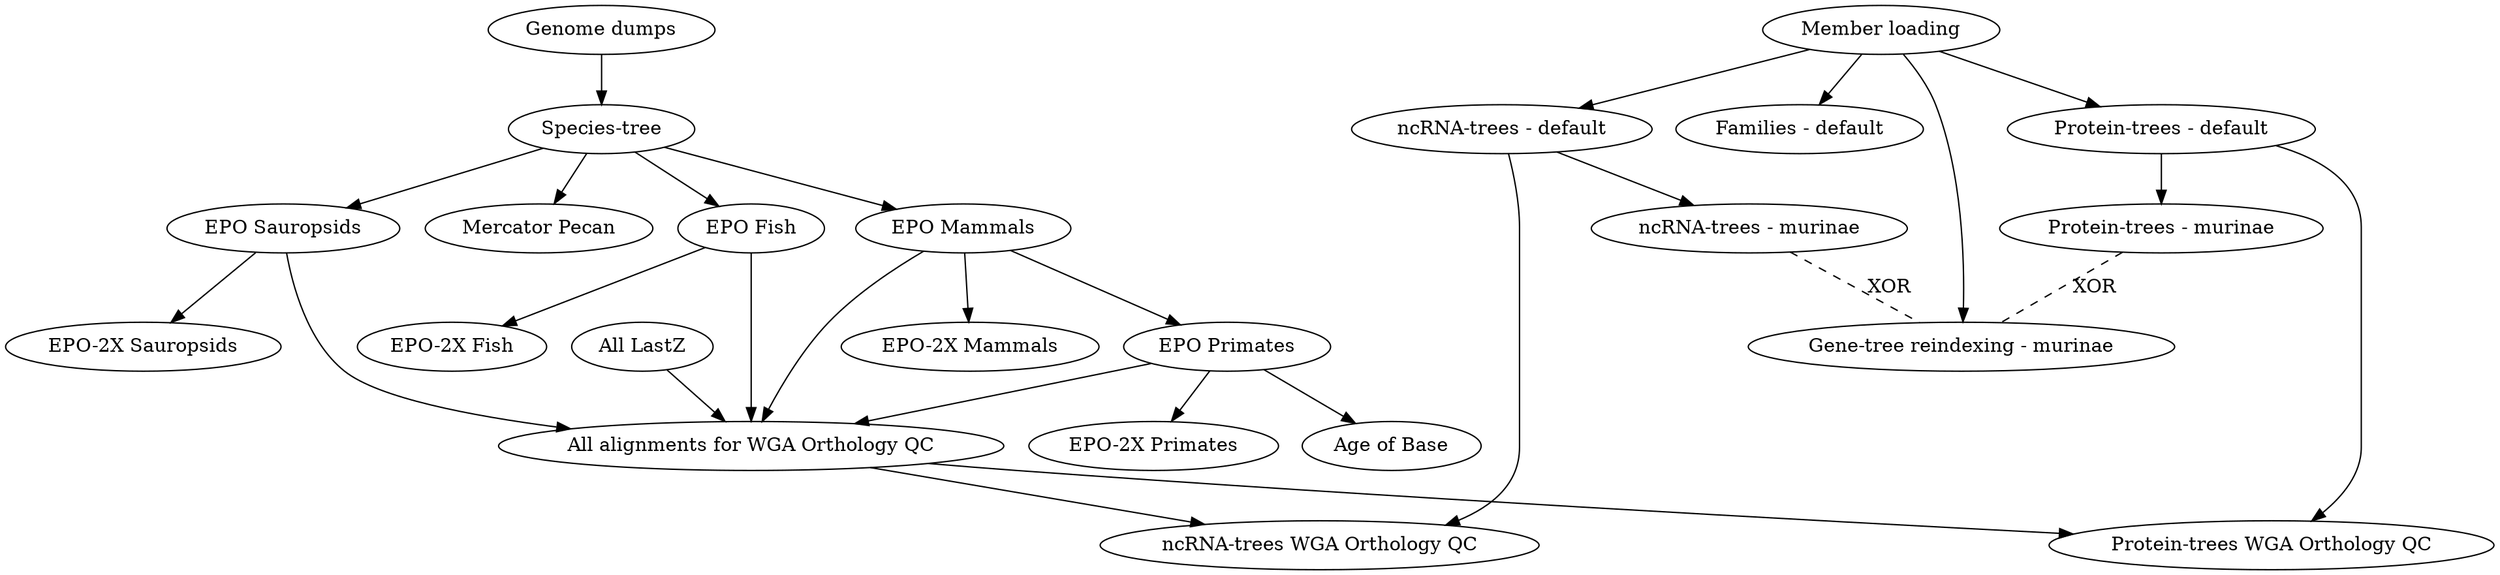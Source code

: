 digraph "Ensembl Vertebrates dependencies" {
    "Genome dumps" -> "Species-tree";
    "Species-tree" -> { "EPO Fish", "EPO Mammals", "EPO Sauropsids", "Mercator Pecan" };
    "EPO Mammals" -> "EPO Primates";
    "EPO Mammals" -> "EPO-2X Mammals";
    "EPO Fish" -> "EPO-2X Fish";
    "EPO Sauropsids" -> "EPO-2X Sauropsids";
    "EPO Primates" -> {"EPO-2X Primates", "Age of Base"};
    "Member loading" -> { "Protein-trees - default", "ncRNA-trees - default", "Families - default", "Gene-tree reindexing - murinae" };
    "Protein-trees - default" -> "Protein-trees WGA Orthology QC";
    "ncRNA-trees - default" -> "ncRNA-trees WGA Orthology QC";
    "Protein-trees - default" -> "Protein-trees - murinae";
    "ncRNA-trees - default" -> "ncRNA-trees - murinae";
    {"All LastZ", "EPO Fish", "EPO Mammals", "EPO Primates", "EPO Sauropsids"} -> "All alignments for WGA Orthology QC" -> {"Protein-trees WGA Orthology QC", "ncRNA-trees WGA Orthology QC"};
    {"ncRNA-trees - murinae", "Protein-trees - murinae"} -> "Gene-tree reindexing - murinae" [label="XOR",style="dashed",dir=none];
    {rank = same; "Genome dumps"; "Member loading"; }
}

